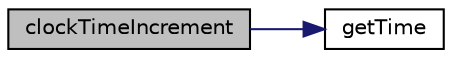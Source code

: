 digraph "clockTimeIncrement"
{
  bgcolor="transparent";
  edge [fontname="Helvetica",fontsize="10",labelfontname="Helvetica",labelfontsize="10"];
  node [fontname="Helvetica",fontsize="10",shape=record];
  rankdir="LR";
  Node1 [label="clockTimeIncrement",height=0.2,width=0.4,color="black", fillcolor="grey75", style="filled", fontcolor="black"];
  Node1 -> Node2 [color="midnightblue",fontsize="10",style="solid",fontname="Helvetica"];
  Node2 [label="getTime",height=0.2,width=0.4,color="black",URL="$a00270.html#a32315808bd93c14f43ad88f6129f4f35",tooltip="Get the current clock time in seconds. "];
}
